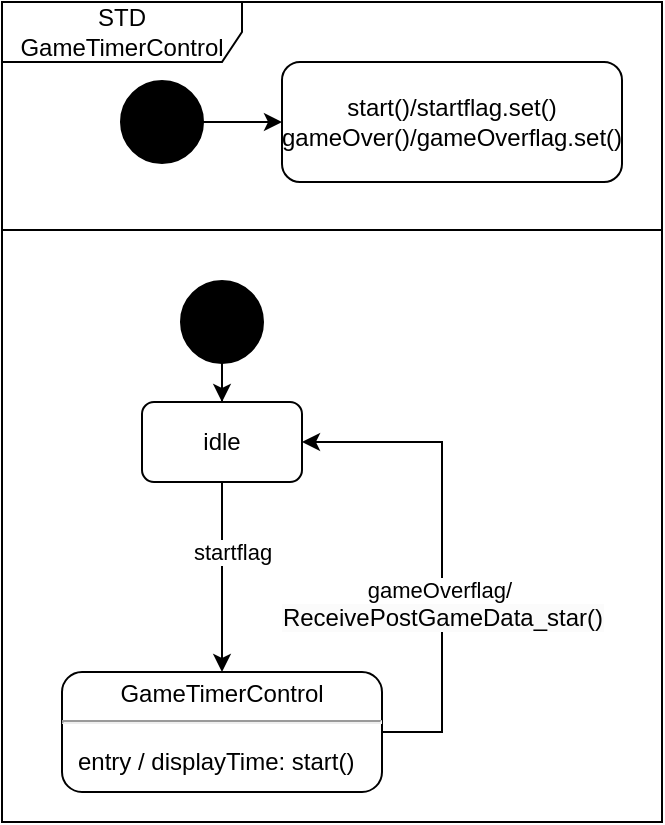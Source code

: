 <mxfile version="22.0.8" type="device">
  <diagram name="Pagina-1" id="RRDYi-F-hyLXYyx5dI-D">
    <mxGraphModel dx="1342" dy="573" grid="1" gridSize="10" guides="1" tooltips="1" connect="1" arrows="1" fold="1" page="1" pageScale="1" pageWidth="827" pageHeight="1169" math="0" shadow="0">
      <root>
        <mxCell id="0" />
        <mxCell id="1" parent="0" />
        <mxCell id="sMdZ3lYBb7GyaaZm9x2Q-11" value="STD GameTimerControl" style="shape=umlFrame;whiteSpace=wrap;html=1;pointerEvents=0;width=120;height=30;" vertex="1" parent="1">
          <mxGeometry x="180" y="20" width="330" height="410" as="geometry" />
        </mxCell>
        <mxCell id="sMdZ3lYBb7GyaaZm9x2Q-12" value="" style="line;strokeWidth=1;fillColor=none;align=left;verticalAlign=middle;spacingTop=-1;spacingLeft=3;spacingRight=3;rotatable=0;labelPosition=right;points=[];portConstraint=eastwest;strokeColor=inherit;" vertex="1" parent="1">
          <mxGeometry x="180" y="130" width="330" height="8" as="geometry" />
        </mxCell>
        <mxCell id="sMdZ3lYBb7GyaaZm9x2Q-15" style="edgeStyle=orthogonalEdgeStyle;rounded=0;orthogonalLoop=1;jettySize=auto;html=1;" edge="1" parent="1" source="sMdZ3lYBb7GyaaZm9x2Q-13" target="sMdZ3lYBb7GyaaZm9x2Q-14">
          <mxGeometry relative="1" as="geometry" />
        </mxCell>
        <mxCell id="sMdZ3lYBb7GyaaZm9x2Q-13" value="" style="shape=ellipse;html=1;fillColor=strokeColor;strokeWidth=2;verticalLabelPosition=bottom;verticalAlignment=top;perimeter=ellipsePerimeter;" vertex="1" parent="1">
          <mxGeometry x="240" y="60" width="40" height="40" as="geometry" />
        </mxCell>
        <mxCell id="sMdZ3lYBb7GyaaZm9x2Q-14" value="start()/startflag.set()&lt;br&gt;gameOver()/gameOverflag.set()" style="rounded=1;whiteSpace=wrap;html=1;" vertex="1" parent="1">
          <mxGeometry x="320" y="50" width="170" height="60" as="geometry" />
        </mxCell>
        <mxCell id="sMdZ3lYBb7GyaaZm9x2Q-26" style="edgeStyle=orthogonalEdgeStyle;rounded=0;orthogonalLoop=1;jettySize=auto;html=1;exitX=0.5;exitY=1;exitDx=0;exitDy=0;" edge="1" parent="1" source="sMdZ3lYBb7GyaaZm9x2Q-16" target="sMdZ3lYBb7GyaaZm9x2Q-25">
          <mxGeometry relative="1" as="geometry" />
        </mxCell>
        <mxCell id="sMdZ3lYBb7GyaaZm9x2Q-16" value="" style="shape=ellipse;html=1;fillColor=strokeColor;strokeWidth=2;verticalLabelPosition=bottom;verticalAlignment=top;perimeter=ellipsePerimeter;" vertex="1" parent="1">
          <mxGeometry x="270" y="160" width="40" height="40" as="geometry" />
        </mxCell>
        <mxCell id="sMdZ3lYBb7GyaaZm9x2Q-27" style="edgeStyle=orthogonalEdgeStyle;rounded=0;orthogonalLoop=1;jettySize=auto;html=1;" edge="1" parent="1" source="sMdZ3lYBb7GyaaZm9x2Q-25" target="sMdZ3lYBb7GyaaZm9x2Q-32">
          <mxGeometry relative="1" as="geometry">
            <mxPoint x="290" y="290" as="targetPoint" />
          </mxGeometry>
        </mxCell>
        <mxCell id="sMdZ3lYBb7GyaaZm9x2Q-45" value="startflag" style="edgeLabel;html=1;align=center;verticalAlign=middle;resizable=0;points=[];" vertex="1" connectable="0" parent="sMdZ3lYBb7GyaaZm9x2Q-27">
          <mxGeometry x="-0.272" y="5" relative="1" as="geometry">
            <mxPoint as="offset" />
          </mxGeometry>
        </mxCell>
        <mxCell id="sMdZ3lYBb7GyaaZm9x2Q-25" value="idle" style="rounded=1;whiteSpace=wrap;html=1;" vertex="1" parent="1">
          <mxGeometry x="250" y="220" width="80" height="40" as="geometry" />
        </mxCell>
        <mxCell id="sMdZ3lYBb7GyaaZm9x2Q-32" value="&lt;p style=&quot;margin:0px;margin-top:4px;text-align:center;&quot;&gt;GameTimerControl&lt;/p&gt;&lt;hr&gt;&lt;p&gt;&lt;/p&gt;&lt;p style=&quot;margin:0px;margin-left:8px;text-align:left;&quot;&gt;entry /&amp;nbsp;displayTime: start()&lt;br&gt;&lt;br&gt;&lt;/p&gt;" style="shape=mxgraph.sysml.simpleState;html=1;overflow=fill;whiteSpace=wrap;align=center;" vertex="1" parent="1">
          <mxGeometry x="210" y="355" width="160" height="60" as="geometry" />
        </mxCell>
        <mxCell id="sMdZ3lYBb7GyaaZm9x2Q-47" style="edgeStyle=orthogonalEdgeStyle;rounded=0;orthogonalLoop=1;jettySize=auto;html=1;entryX=1;entryY=0.5;entryDx=0;entryDy=0;" edge="1" parent="1" source="sMdZ3lYBb7GyaaZm9x2Q-32" target="sMdZ3lYBb7GyaaZm9x2Q-25">
          <mxGeometry relative="1" as="geometry">
            <mxPoint x="280" y="460" as="targetPoint" />
            <Array as="points">
              <mxPoint x="400" y="385" />
              <mxPoint x="400" y="240" />
            </Array>
          </mxGeometry>
        </mxCell>
        <mxCell id="sMdZ3lYBb7GyaaZm9x2Q-48" value="gameOverflag/&amp;nbsp;&lt;br&gt;&lt;span style=&quot;font-size: 12px; background-color: rgb(251, 251, 251);&quot;&gt;ReceivePostGameData_star()&lt;br&gt;&lt;/span&gt;" style="edgeLabel;html=1;align=center;verticalAlign=middle;resizable=0;points=[];" vertex="1" connectable="0" parent="sMdZ3lYBb7GyaaZm9x2Q-47">
          <mxGeometry x="-0.44" y="-2" relative="1" as="geometry">
            <mxPoint x="-2" y="-26" as="offset" />
          </mxGeometry>
        </mxCell>
      </root>
    </mxGraphModel>
  </diagram>
</mxfile>
